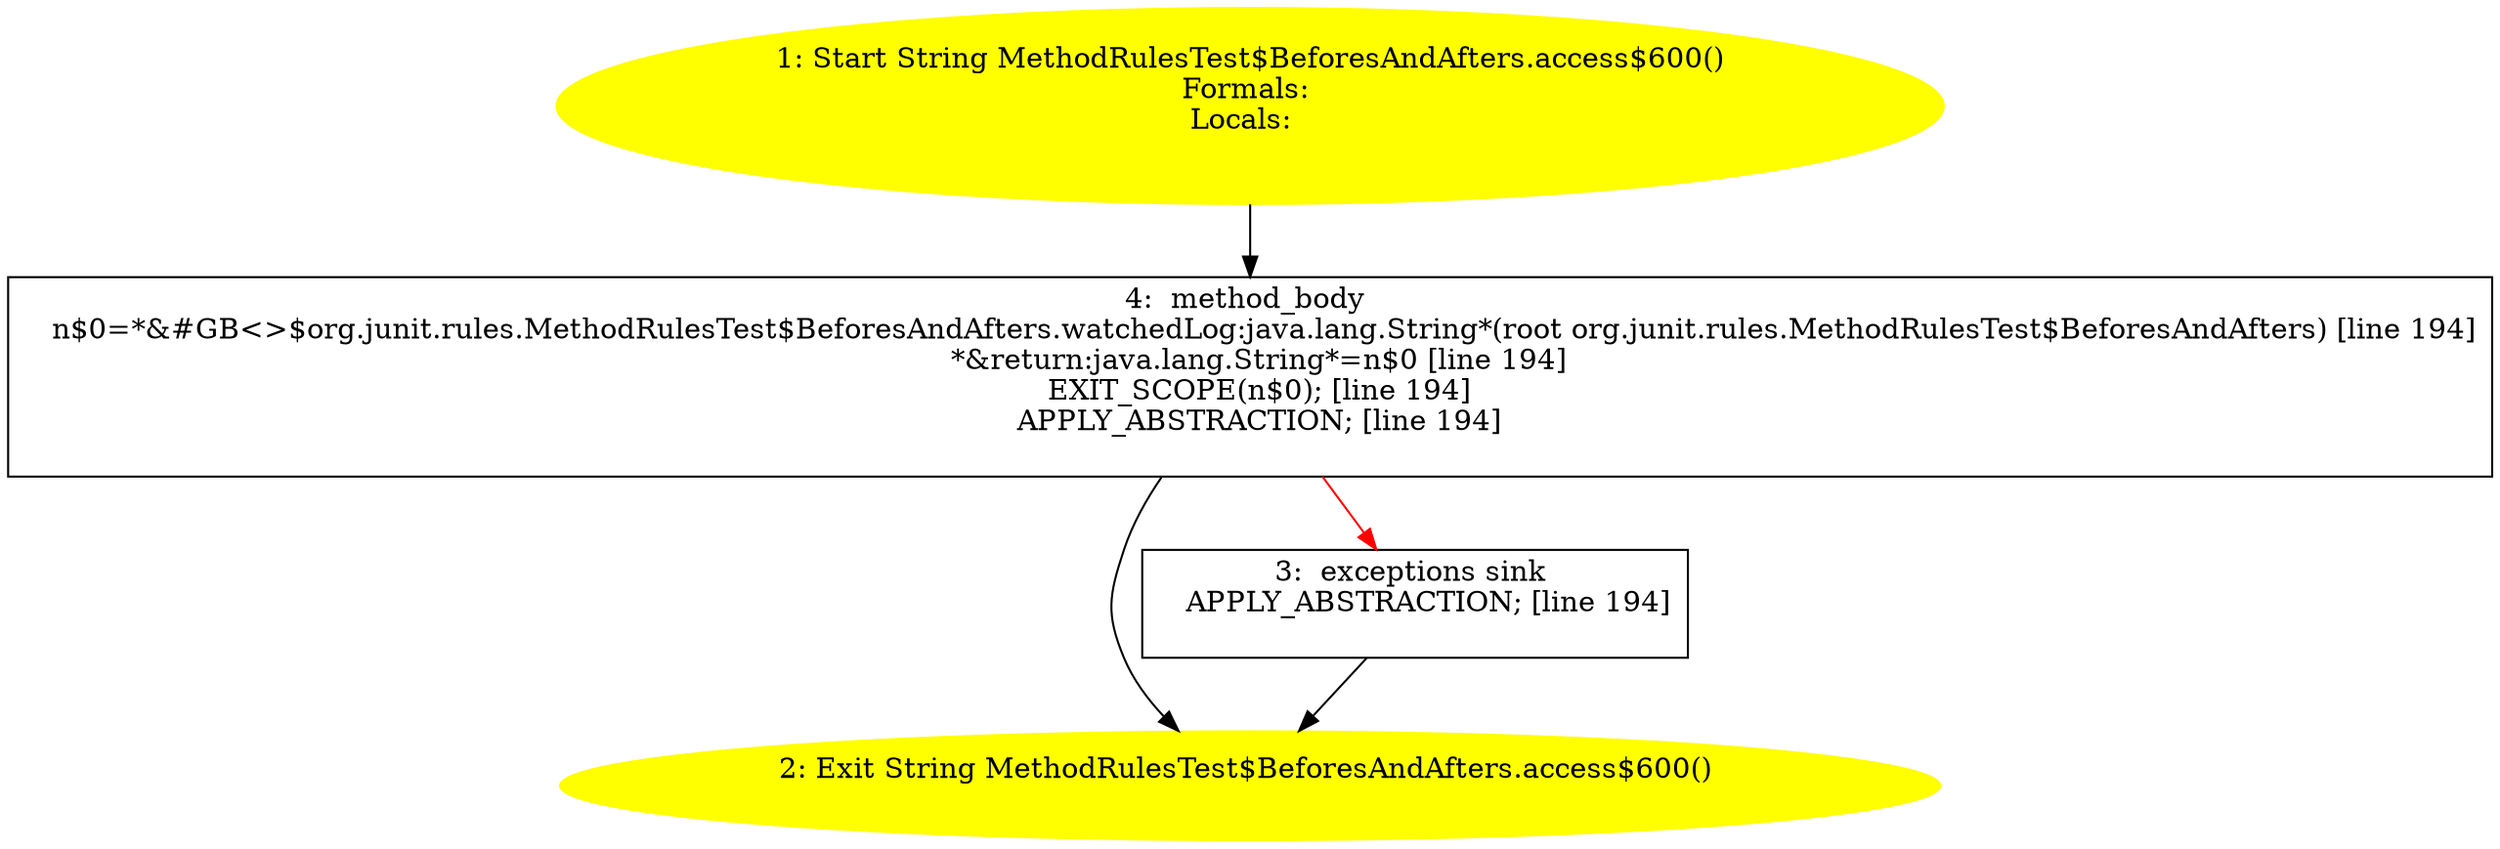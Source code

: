 /* @generated */
digraph cfg {
"org.junit.rules.MethodRulesTest$BeforesAndAfters.access$600():java.lang.String.200776ed1ccf1549796b327cff6b7f48_1" [label="1: Start String MethodRulesTest$BeforesAndAfters.access$600()\nFormals: \nLocals:  \n  " color=yellow style=filled]
	

	 "org.junit.rules.MethodRulesTest$BeforesAndAfters.access$600():java.lang.String.200776ed1ccf1549796b327cff6b7f48_1" -> "org.junit.rules.MethodRulesTest$BeforesAndAfters.access$600():java.lang.String.200776ed1ccf1549796b327cff6b7f48_4" ;
"org.junit.rules.MethodRulesTest$BeforesAndAfters.access$600():java.lang.String.200776ed1ccf1549796b327cff6b7f48_2" [label="2: Exit String MethodRulesTest$BeforesAndAfters.access$600() \n  " color=yellow style=filled]
	

"org.junit.rules.MethodRulesTest$BeforesAndAfters.access$600():java.lang.String.200776ed1ccf1549796b327cff6b7f48_3" [label="3:  exceptions sink \n   APPLY_ABSTRACTION; [line 194]\n " shape="box"]
	

	 "org.junit.rules.MethodRulesTest$BeforesAndAfters.access$600():java.lang.String.200776ed1ccf1549796b327cff6b7f48_3" -> "org.junit.rules.MethodRulesTest$BeforesAndAfters.access$600():java.lang.String.200776ed1ccf1549796b327cff6b7f48_2" ;
"org.junit.rules.MethodRulesTest$BeforesAndAfters.access$600():java.lang.String.200776ed1ccf1549796b327cff6b7f48_4" [label="4:  method_body \n   n$0=*&#GB<>$org.junit.rules.MethodRulesTest$BeforesAndAfters.watchedLog:java.lang.String*(root org.junit.rules.MethodRulesTest$BeforesAndAfters) [line 194]\n  *&return:java.lang.String*=n$0 [line 194]\n  EXIT_SCOPE(n$0); [line 194]\n  APPLY_ABSTRACTION; [line 194]\n " shape="box"]
	

	 "org.junit.rules.MethodRulesTest$BeforesAndAfters.access$600():java.lang.String.200776ed1ccf1549796b327cff6b7f48_4" -> "org.junit.rules.MethodRulesTest$BeforesAndAfters.access$600():java.lang.String.200776ed1ccf1549796b327cff6b7f48_2" ;
	 "org.junit.rules.MethodRulesTest$BeforesAndAfters.access$600():java.lang.String.200776ed1ccf1549796b327cff6b7f48_4" -> "org.junit.rules.MethodRulesTest$BeforesAndAfters.access$600():java.lang.String.200776ed1ccf1549796b327cff6b7f48_3" [color="red" ];
}
